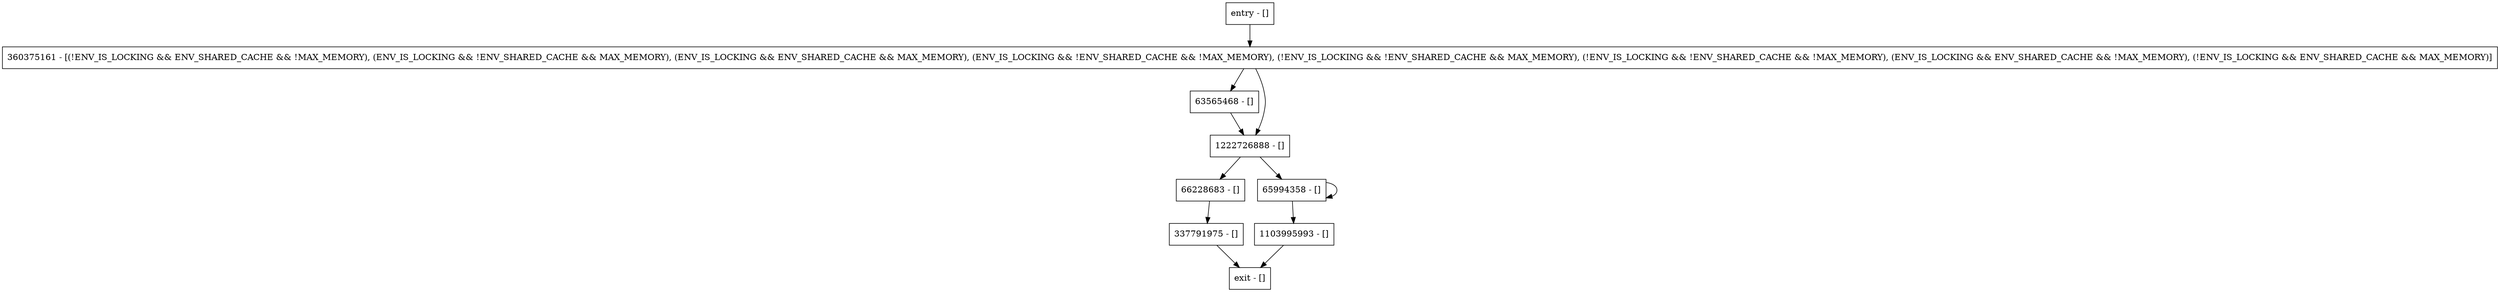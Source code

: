 digraph logMsg {
node [shape=record];
63565468 [label="63565468 - []"];
entry [label="entry - []"];
exit [label="exit - []"];
66228683 [label="66228683 - []"];
337791975 [label="337791975 - []"];
65994358 [label="65994358 - []"];
360375161 [label="360375161 - [(!ENV_IS_LOCKING && ENV_SHARED_CACHE && !MAX_MEMORY), (ENV_IS_LOCKING && !ENV_SHARED_CACHE && MAX_MEMORY), (ENV_IS_LOCKING && ENV_SHARED_CACHE && MAX_MEMORY), (ENV_IS_LOCKING && !ENV_SHARED_CACHE && !MAX_MEMORY), (!ENV_IS_LOCKING && !ENV_SHARED_CACHE && MAX_MEMORY), (!ENV_IS_LOCKING && !ENV_SHARED_CACHE && !MAX_MEMORY), (ENV_IS_LOCKING && ENV_SHARED_CACHE && !MAX_MEMORY), (!ENV_IS_LOCKING && ENV_SHARED_CACHE && MAX_MEMORY)]"];
1222726888 [label="1222726888 - []"];
1103995993 [label="1103995993 - []"];
entry;
exit;
63565468 -> 1222726888;
entry -> 360375161;
66228683 -> 337791975;
337791975 -> exit;
65994358 -> 65994358;
65994358 -> 1103995993;
360375161 -> 63565468;
360375161 -> 1222726888;
1222726888 -> 66228683;
1222726888 -> 65994358;
1103995993 -> exit;
}
